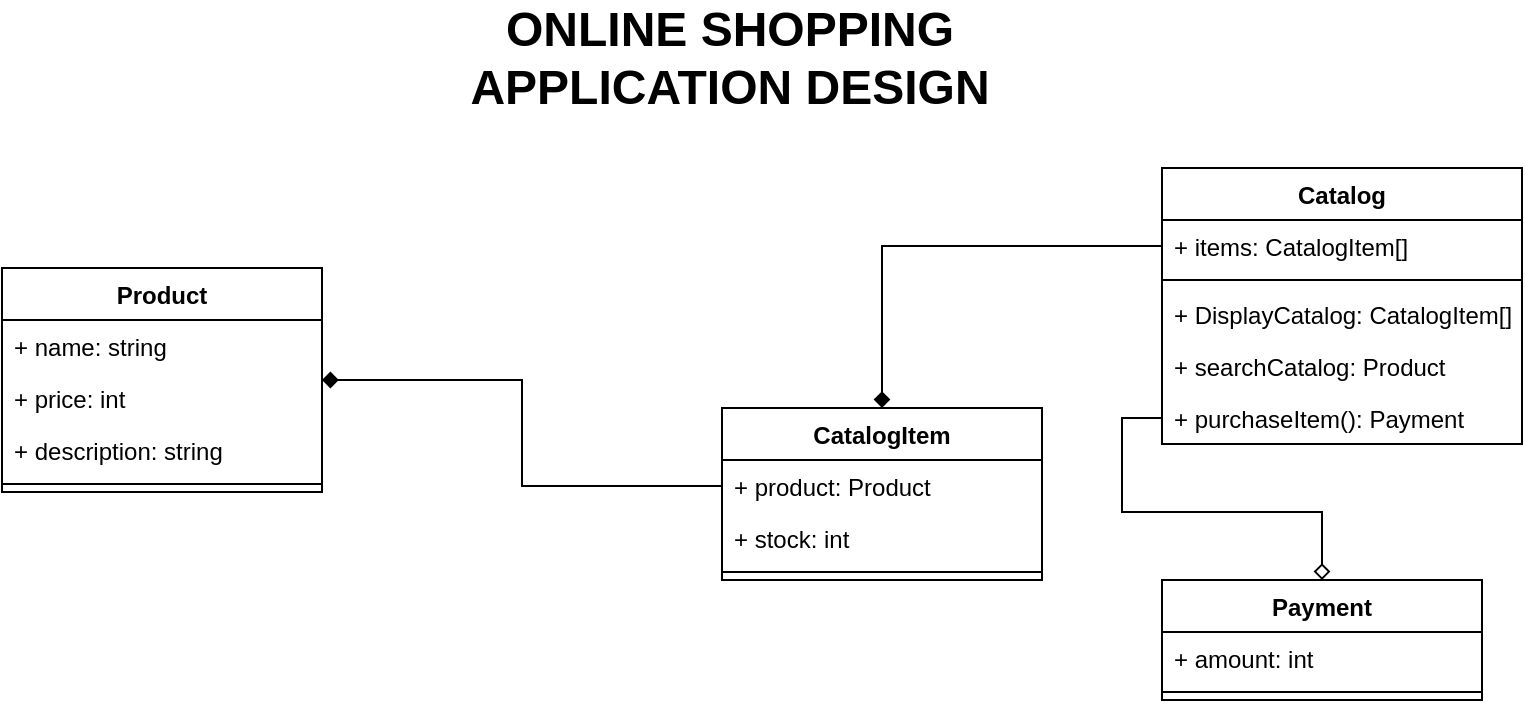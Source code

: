 <mxfile version="17.1.3" type="device"><diagram id="C5RBs43oDa-KdzZeNtuy" name="Page-1"><mxGraphModel dx="1422" dy="786" grid="1" gridSize="10" guides="1" tooltips="1" connect="1" arrows="1" fold="1" page="1" pageScale="1" pageWidth="827" pageHeight="1169" math="0" shadow="0"><root><mxCell id="WIyWlLk6GJQsqaUBKTNV-0"/><mxCell id="WIyWlLk6GJQsqaUBKTNV-1" parent="WIyWlLk6GJQsqaUBKTNV-0"/><mxCell id="Bvri49atHCIVScXisDXZ-0" value="Product" style="swimlane;fontStyle=1;align=center;verticalAlign=top;childLayout=stackLayout;horizontal=1;startSize=26;horizontalStack=0;resizeParent=1;resizeParentMax=0;resizeLast=0;collapsible=1;marginBottom=0;" vertex="1" parent="WIyWlLk6GJQsqaUBKTNV-1"><mxGeometry x="50" y="150" width="160" height="112" as="geometry"/></mxCell><mxCell id="Bvri49atHCIVScXisDXZ-1" value="+ name: string" style="text;strokeColor=none;fillColor=none;align=left;verticalAlign=top;spacingLeft=4;spacingRight=4;overflow=hidden;rotatable=0;points=[[0,0.5],[1,0.5]];portConstraint=eastwest;" vertex="1" parent="Bvri49atHCIVScXisDXZ-0"><mxGeometry y="26" width="160" height="26" as="geometry"/></mxCell><mxCell id="Bvri49atHCIVScXisDXZ-4" value="+ price: int" style="text;strokeColor=none;fillColor=none;align=left;verticalAlign=top;spacingLeft=4;spacingRight=4;overflow=hidden;rotatable=0;points=[[0,0.5],[1,0.5]];portConstraint=eastwest;" vertex="1" parent="Bvri49atHCIVScXisDXZ-0"><mxGeometry y="52" width="160" height="26" as="geometry"/></mxCell><mxCell id="Bvri49atHCIVScXisDXZ-5" value="+ description: string" style="text;strokeColor=none;fillColor=none;align=left;verticalAlign=top;spacingLeft=4;spacingRight=4;overflow=hidden;rotatable=0;points=[[0,0.5],[1,0.5]];portConstraint=eastwest;" vertex="1" parent="Bvri49atHCIVScXisDXZ-0"><mxGeometry y="78" width="160" height="26" as="geometry"/></mxCell><mxCell id="Bvri49atHCIVScXisDXZ-2" value="" style="line;strokeWidth=1;fillColor=none;align=left;verticalAlign=middle;spacingTop=-1;spacingLeft=3;spacingRight=3;rotatable=0;labelPosition=right;points=[];portConstraint=eastwest;" vertex="1" parent="Bvri49atHCIVScXisDXZ-0"><mxGeometry y="104" width="160" height="8" as="geometry"/></mxCell><mxCell id="Bvri49atHCIVScXisDXZ-6" value="CatalogItem" style="swimlane;fontStyle=1;align=center;verticalAlign=top;childLayout=stackLayout;horizontal=1;startSize=26;horizontalStack=0;resizeParent=1;resizeParentMax=0;resizeLast=0;collapsible=1;marginBottom=0;" vertex="1" parent="WIyWlLk6GJQsqaUBKTNV-1"><mxGeometry x="410" y="220" width="160" height="86" as="geometry"/></mxCell><mxCell id="Bvri49atHCIVScXisDXZ-7" value="+ product: Product" style="text;strokeColor=none;fillColor=none;align=left;verticalAlign=top;spacingLeft=4;spacingRight=4;overflow=hidden;rotatable=0;points=[[0,0.5],[1,0.5]];portConstraint=eastwest;" vertex="1" parent="Bvri49atHCIVScXisDXZ-6"><mxGeometry y="26" width="160" height="26" as="geometry"/></mxCell><mxCell id="Bvri49atHCIVScXisDXZ-10" value="+ stock: int" style="text;strokeColor=none;fillColor=none;align=left;verticalAlign=top;spacingLeft=4;spacingRight=4;overflow=hidden;rotatable=0;points=[[0,0.5],[1,0.5]];portConstraint=eastwest;" vertex="1" parent="Bvri49atHCIVScXisDXZ-6"><mxGeometry y="52" width="160" height="26" as="geometry"/></mxCell><mxCell id="Bvri49atHCIVScXisDXZ-8" value="" style="line;strokeWidth=1;fillColor=none;align=left;verticalAlign=middle;spacingTop=-1;spacingLeft=3;spacingRight=3;rotatable=0;labelPosition=right;points=[];portConstraint=eastwest;" vertex="1" parent="Bvri49atHCIVScXisDXZ-6"><mxGeometry y="78" width="160" height="8" as="geometry"/></mxCell><mxCell id="Bvri49atHCIVScXisDXZ-11" value="Catalog" style="swimlane;fontStyle=1;align=center;verticalAlign=top;childLayout=stackLayout;horizontal=1;startSize=26;horizontalStack=0;resizeParent=1;resizeParentMax=0;resizeLast=0;collapsible=1;marginBottom=0;" vertex="1" parent="WIyWlLk6GJQsqaUBKTNV-1"><mxGeometry x="630" y="100" width="180" height="138" as="geometry"/></mxCell><mxCell id="Bvri49atHCIVScXisDXZ-12" value="+ items: CatalogItem[]" style="text;strokeColor=none;fillColor=none;align=left;verticalAlign=top;spacingLeft=4;spacingRight=4;overflow=hidden;rotatable=0;points=[[0,0.5],[1,0.5]];portConstraint=eastwest;" vertex="1" parent="Bvri49atHCIVScXisDXZ-11"><mxGeometry y="26" width="180" height="26" as="geometry"/></mxCell><mxCell id="Bvri49atHCIVScXisDXZ-13" value="" style="line;strokeWidth=1;fillColor=none;align=left;verticalAlign=middle;spacingTop=-1;spacingLeft=3;spacingRight=3;rotatable=0;labelPosition=right;points=[];portConstraint=eastwest;" vertex="1" parent="Bvri49atHCIVScXisDXZ-11"><mxGeometry y="52" width="180" height="8" as="geometry"/></mxCell><mxCell id="Bvri49atHCIVScXisDXZ-25" value="+ DisplayCatalog: CatalogItem[]" style="text;strokeColor=none;fillColor=none;align=left;verticalAlign=top;spacingLeft=4;spacingRight=4;overflow=hidden;rotatable=0;points=[[0,0.5],[1,0.5]];portConstraint=eastwest;" vertex="1" parent="Bvri49atHCIVScXisDXZ-11"><mxGeometry y="60" width="180" height="26" as="geometry"/></mxCell><mxCell id="Bvri49atHCIVScXisDXZ-24" value="+ searchCatalog: Product" style="text;strokeColor=none;fillColor=none;align=left;verticalAlign=top;spacingLeft=4;spacingRight=4;overflow=hidden;rotatable=0;points=[[0,0.5],[1,0.5]];portConstraint=eastwest;" vertex="1" parent="Bvri49atHCIVScXisDXZ-11"><mxGeometry y="86" width="180" height="26" as="geometry"/></mxCell><mxCell id="Bvri49atHCIVScXisDXZ-18" value="+ purchaseItem(): Payment" style="text;strokeColor=none;fillColor=none;align=left;verticalAlign=top;spacingLeft=4;spacingRight=4;overflow=hidden;rotatable=0;points=[[0,0.5],[1,0.5]];portConstraint=eastwest;" vertex="1" parent="Bvri49atHCIVScXisDXZ-11"><mxGeometry y="112" width="180" height="26" as="geometry"/></mxCell><mxCell id="Bvri49atHCIVScXisDXZ-15" style="edgeStyle=orthogonalEdgeStyle;rounded=0;orthogonalLoop=1;jettySize=auto;html=1;endArrow=diamond;endFill=1;" edge="1" parent="WIyWlLk6GJQsqaUBKTNV-1" source="Bvri49atHCIVScXisDXZ-7" target="Bvri49atHCIVScXisDXZ-0"><mxGeometry relative="1" as="geometry"/></mxCell><mxCell id="Bvri49atHCIVScXisDXZ-16" style="edgeStyle=orthogonalEdgeStyle;rounded=0;orthogonalLoop=1;jettySize=auto;html=1;endArrow=diamond;endFill=1;" edge="1" parent="WIyWlLk6GJQsqaUBKTNV-1" source="Bvri49atHCIVScXisDXZ-12" target="Bvri49atHCIVScXisDXZ-6"><mxGeometry relative="1" as="geometry"/></mxCell><mxCell id="Bvri49atHCIVScXisDXZ-19" value="Payment" style="swimlane;fontStyle=1;align=center;verticalAlign=top;childLayout=stackLayout;horizontal=1;startSize=26;horizontalStack=0;resizeParent=1;resizeParentMax=0;resizeLast=0;collapsible=1;marginBottom=0;" vertex="1" parent="WIyWlLk6GJQsqaUBKTNV-1"><mxGeometry x="630" y="306" width="160" height="60" as="geometry"/></mxCell><mxCell id="Bvri49atHCIVScXisDXZ-20" value="+ amount: int" style="text;strokeColor=none;fillColor=none;align=left;verticalAlign=top;spacingLeft=4;spacingRight=4;overflow=hidden;rotatable=0;points=[[0,0.5],[1,0.5]];portConstraint=eastwest;" vertex="1" parent="Bvri49atHCIVScXisDXZ-19"><mxGeometry y="26" width="160" height="26" as="geometry"/></mxCell><mxCell id="Bvri49atHCIVScXisDXZ-21" value="" style="line;strokeWidth=1;fillColor=none;align=left;verticalAlign=middle;spacingTop=-1;spacingLeft=3;spacingRight=3;rotatable=0;labelPosition=right;points=[];portConstraint=eastwest;" vertex="1" parent="Bvri49atHCIVScXisDXZ-19"><mxGeometry y="52" width="160" height="8" as="geometry"/></mxCell><mxCell id="Bvri49atHCIVScXisDXZ-23" style="edgeStyle=orthogonalEdgeStyle;rounded=0;orthogonalLoop=1;jettySize=auto;html=1;endArrow=diamond;endFill=0;" edge="1" parent="WIyWlLk6GJQsqaUBKTNV-1" source="Bvri49atHCIVScXisDXZ-18" target="Bvri49atHCIVScXisDXZ-19"><mxGeometry relative="1" as="geometry"/></mxCell><mxCell id="Bvri49atHCIVScXisDXZ-26" value="&lt;b&gt;&lt;font style=&quot;font-size: 24px&quot;&gt;ONLINE SHOPPING APPLICATION DESIGN&lt;/font&gt;&lt;/b&gt;" style="text;html=1;strokeColor=none;fillColor=none;align=center;verticalAlign=middle;whiteSpace=wrap;rounded=0;" vertex="1" parent="WIyWlLk6GJQsqaUBKTNV-1"><mxGeometry x="269" y="30" width="290" height="30" as="geometry"/></mxCell></root></mxGraphModel></diagram></mxfile>